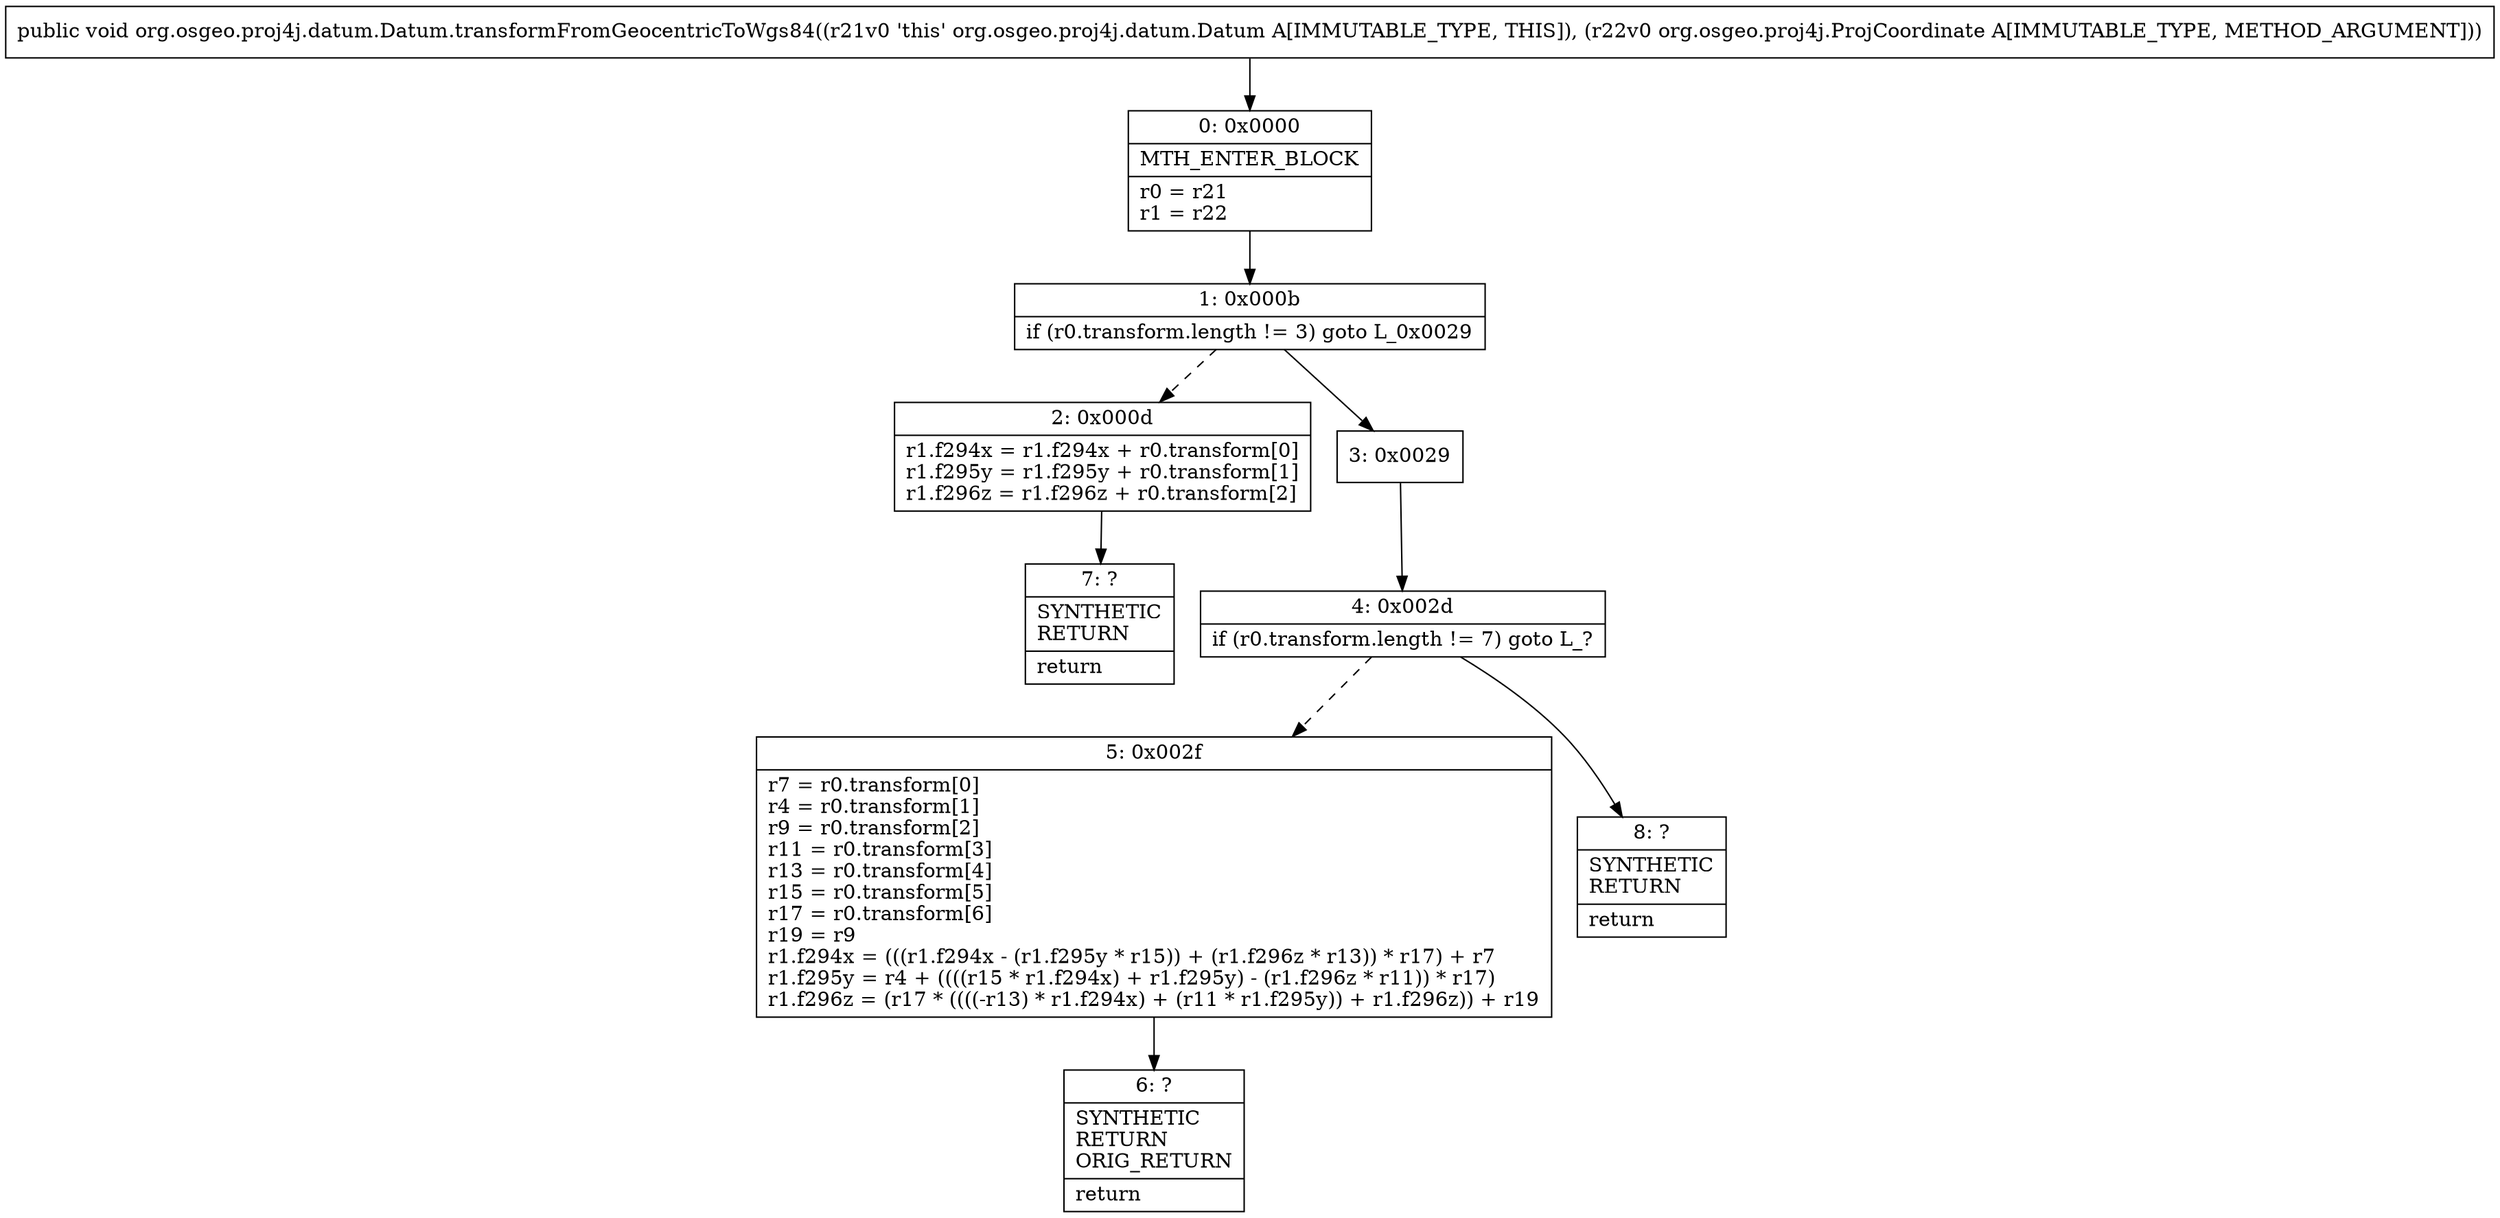 digraph "CFG fororg.osgeo.proj4j.datum.Datum.transformFromGeocentricToWgs84(Lorg\/osgeo\/proj4j\/ProjCoordinate;)V" {
Node_0 [shape=record,label="{0\:\ 0x0000|MTH_ENTER_BLOCK\l|r0 = r21\lr1 = r22\l}"];
Node_1 [shape=record,label="{1\:\ 0x000b|if (r0.transform.length != 3) goto L_0x0029\l}"];
Node_2 [shape=record,label="{2\:\ 0x000d|r1.f294x = r1.f294x + r0.transform[0]\lr1.f295y = r1.f295y + r0.transform[1]\lr1.f296z = r1.f296z + r0.transform[2]\l}"];
Node_3 [shape=record,label="{3\:\ 0x0029}"];
Node_4 [shape=record,label="{4\:\ 0x002d|if (r0.transform.length != 7) goto L_?\l}"];
Node_5 [shape=record,label="{5\:\ 0x002f|r7 = r0.transform[0]\lr4 = r0.transform[1]\lr9 = r0.transform[2]\lr11 = r0.transform[3]\lr13 = r0.transform[4]\lr15 = r0.transform[5]\lr17 = r0.transform[6]\lr19 = r9\lr1.f294x = (((r1.f294x \- (r1.f295y * r15)) + (r1.f296z * r13)) * r17) + r7\lr1.f295y = r4 + ((((r15 * r1.f294x) + r1.f295y) \- (r1.f296z * r11)) * r17)\lr1.f296z = (r17 * ((((\-r13) * r1.f294x) + (r11 * r1.f295y)) + r1.f296z)) + r19\l}"];
Node_6 [shape=record,label="{6\:\ ?|SYNTHETIC\lRETURN\lORIG_RETURN\l|return\l}"];
Node_7 [shape=record,label="{7\:\ ?|SYNTHETIC\lRETURN\l|return\l}"];
Node_8 [shape=record,label="{8\:\ ?|SYNTHETIC\lRETURN\l|return\l}"];
MethodNode[shape=record,label="{public void org.osgeo.proj4j.datum.Datum.transformFromGeocentricToWgs84((r21v0 'this' org.osgeo.proj4j.datum.Datum A[IMMUTABLE_TYPE, THIS]), (r22v0 org.osgeo.proj4j.ProjCoordinate A[IMMUTABLE_TYPE, METHOD_ARGUMENT])) }"];
MethodNode -> Node_0;
Node_0 -> Node_1;
Node_1 -> Node_2[style=dashed];
Node_1 -> Node_3;
Node_2 -> Node_7;
Node_3 -> Node_4;
Node_4 -> Node_5[style=dashed];
Node_4 -> Node_8;
Node_5 -> Node_6;
}

